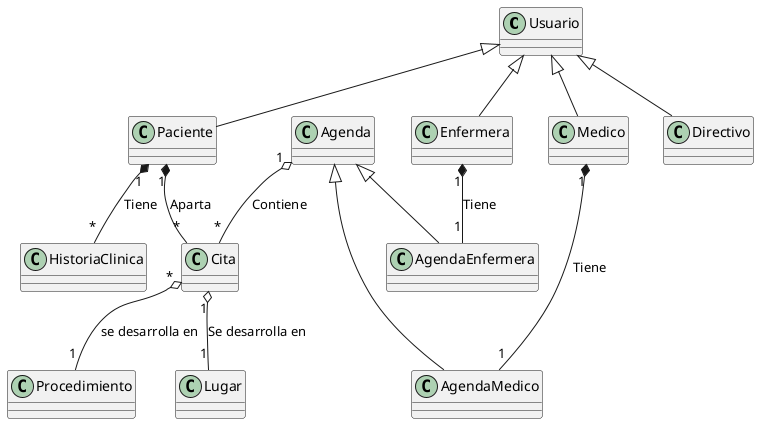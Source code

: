 @startuml DiagramaClasesCitas

top to bottom direction

class Usuario
class Medico
class Directivo
class Enfermera
class Paciente
class Agenda
class AgendaMedico
class AgendaEnfermera
class Lugar
class Cita
class HistoriaClinica
class Procedimiento

'Relaciones de herencia

Usuario <|-down- Medico
Usuario <|-down- Directivo
Usuario <|-down- Enfermera
Usuario <|-down- Paciente

Agenda <|-down- AgendaMedico
Agenda <|-down- AgendaEnfermera

'Relaciones de cardinalidad

Paciente "1" *-- "*" HistoriaClinica : Tiene
Paciente "1" *-- "*" Cita : Aparta

Medico "1" *--- "1" AgendaMedico : Tiene

Enfermera "1" *-- "1" AgendaEnfermera : Tiene

Cita "1" o-- "1" Lugar : Se desarrolla en
Procedimiento "1" -up-o "*" Cita : se desarrolla en
Agenda "1" o-- "*" Cita : Contiene

'Especialidad seria un atributo del medico
'Tipo de cita seria un atributo de la cita

@enduml